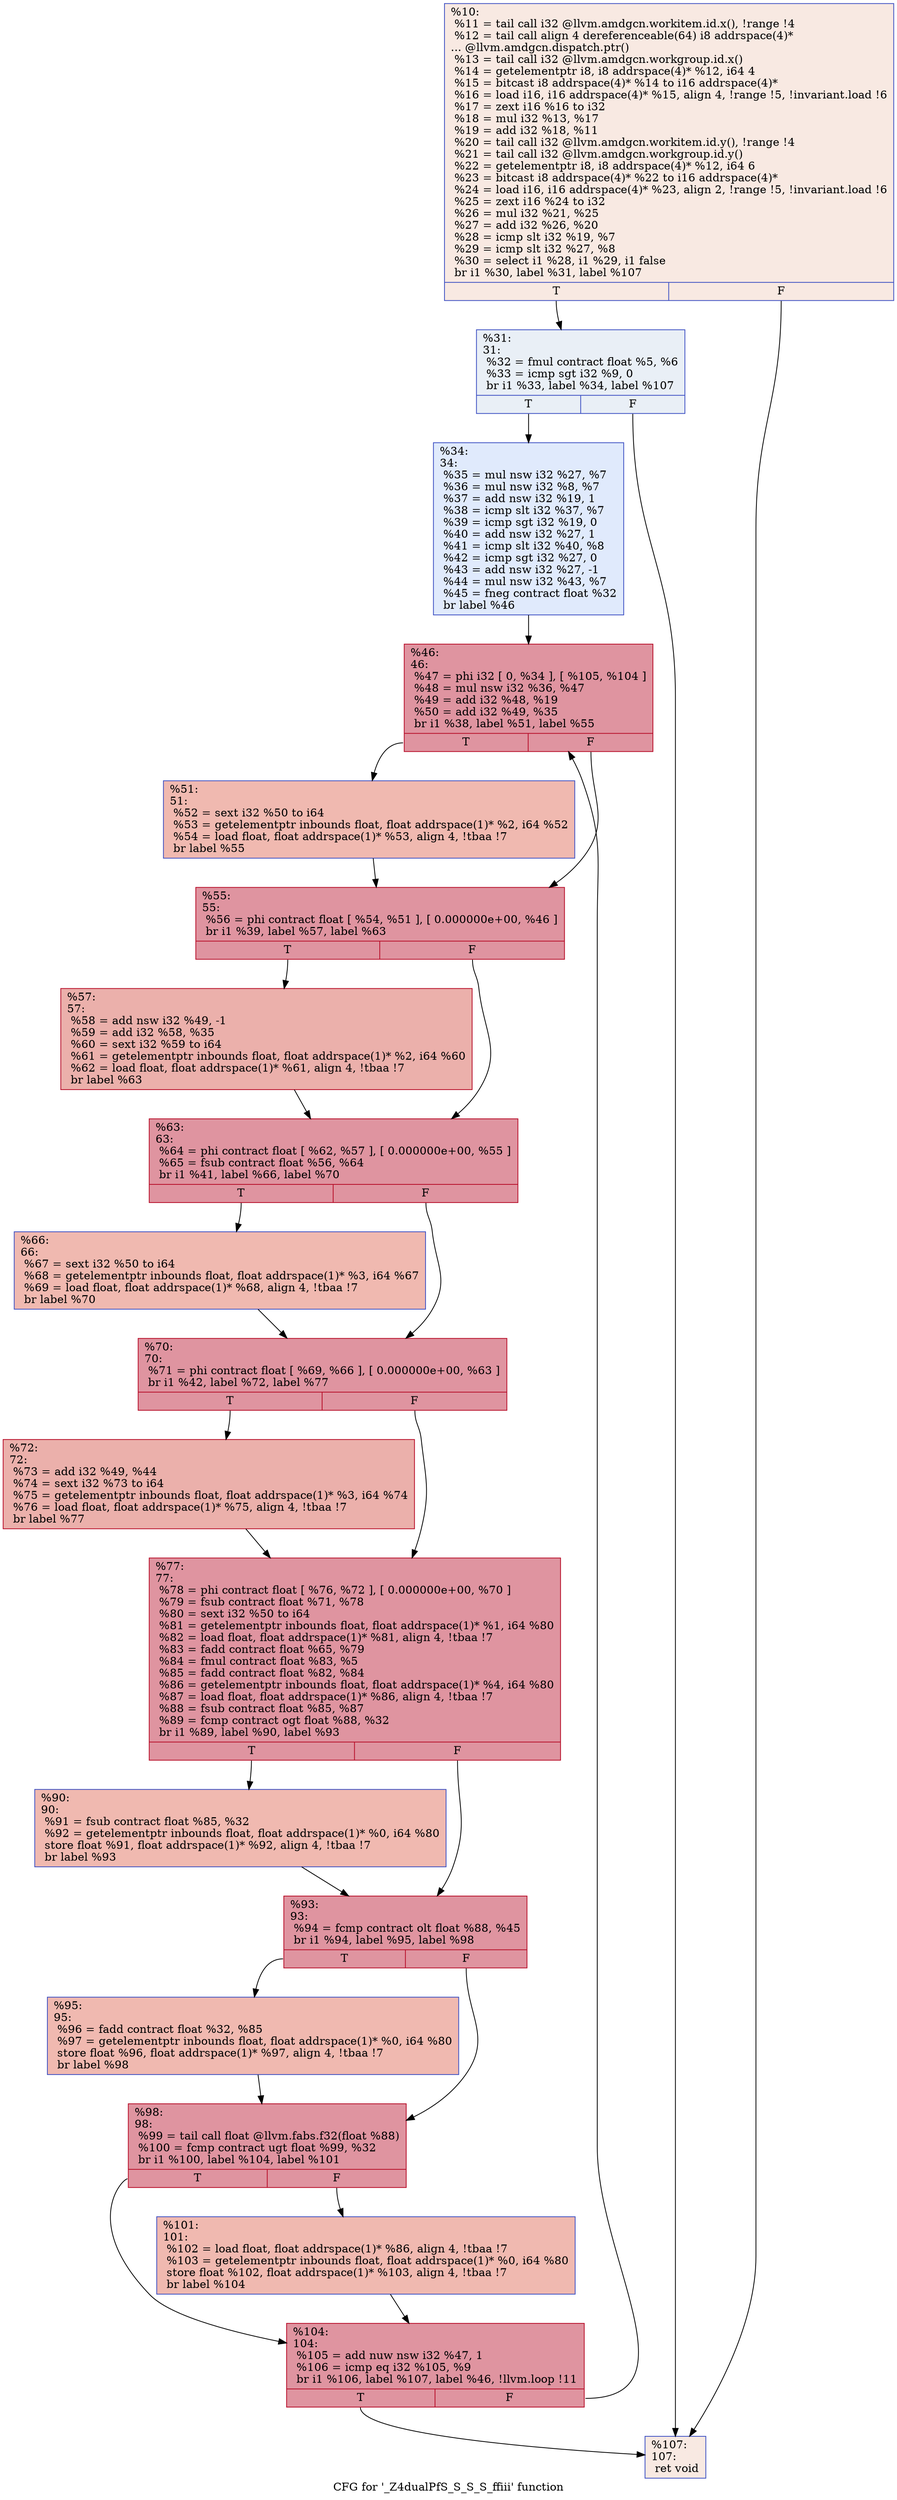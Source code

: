 digraph "CFG for '_Z4dualPfS_S_S_S_ffiii' function" {
	label="CFG for '_Z4dualPfS_S_S_S_ffiii' function";

	Node0x5cb5980 [shape=record,color="#3d50c3ff", style=filled, fillcolor="#efcebd70",label="{%10:\l  %11 = tail call i32 @llvm.amdgcn.workitem.id.x(), !range !4\l  %12 = tail call align 4 dereferenceable(64) i8 addrspace(4)*\l... @llvm.amdgcn.dispatch.ptr()\l  %13 = tail call i32 @llvm.amdgcn.workgroup.id.x()\l  %14 = getelementptr i8, i8 addrspace(4)* %12, i64 4\l  %15 = bitcast i8 addrspace(4)* %14 to i16 addrspace(4)*\l  %16 = load i16, i16 addrspace(4)* %15, align 4, !range !5, !invariant.load !6\l  %17 = zext i16 %16 to i32\l  %18 = mul i32 %13, %17\l  %19 = add i32 %18, %11\l  %20 = tail call i32 @llvm.amdgcn.workitem.id.y(), !range !4\l  %21 = tail call i32 @llvm.amdgcn.workgroup.id.y()\l  %22 = getelementptr i8, i8 addrspace(4)* %12, i64 6\l  %23 = bitcast i8 addrspace(4)* %22 to i16 addrspace(4)*\l  %24 = load i16, i16 addrspace(4)* %23, align 2, !range !5, !invariant.load !6\l  %25 = zext i16 %24 to i32\l  %26 = mul i32 %21, %25\l  %27 = add i32 %26, %20\l  %28 = icmp slt i32 %19, %7\l  %29 = icmp slt i32 %27, %8\l  %30 = select i1 %28, i1 %29, i1 false\l  br i1 %30, label %31, label %107\l|{<s0>T|<s1>F}}"];
	Node0x5cb5980:s0 -> Node0x5cb9fa0;
	Node0x5cb5980:s1 -> Node0x5cba030;
	Node0x5cb9fa0 [shape=record,color="#3d50c3ff", style=filled, fillcolor="#cedaeb70",label="{%31:\l31:                                               \l  %32 = fmul contract float %5, %6\l  %33 = icmp sgt i32 %9, 0\l  br i1 %33, label %34, label %107\l|{<s0>T|<s1>F}}"];
	Node0x5cb9fa0:s0 -> Node0x5cb8290;
	Node0x5cb9fa0:s1 -> Node0x5cba030;
	Node0x5cb8290 [shape=record,color="#3d50c3ff", style=filled, fillcolor="#b9d0f970",label="{%34:\l34:                                               \l  %35 = mul nsw i32 %27, %7\l  %36 = mul nsw i32 %8, %7\l  %37 = add nsw i32 %19, 1\l  %38 = icmp slt i32 %37, %7\l  %39 = icmp sgt i32 %19, 0\l  %40 = add nsw i32 %27, 1\l  %41 = icmp slt i32 %40, %8\l  %42 = icmp sgt i32 %27, 0\l  %43 = add nsw i32 %27, -1\l  %44 = mul nsw i32 %43, %7\l  %45 = fneg contract float %32\l  br label %46\l}"];
	Node0x5cb8290 -> Node0x5cbab30;
	Node0x5cbab30 [shape=record,color="#b70d28ff", style=filled, fillcolor="#b70d2870",label="{%46:\l46:                                               \l  %47 = phi i32 [ 0, %34 ], [ %105, %104 ]\l  %48 = mul nsw i32 %36, %47\l  %49 = add i32 %48, %19\l  %50 = add i32 %49, %35\l  br i1 %38, label %51, label %55\l|{<s0>T|<s1>F}}"];
	Node0x5cbab30:s0 -> Node0x5cbaf10;
	Node0x5cbab30:s1 -> Node0x5cbafa0;
	Node0x5cbaf10 [shape=record,color="#3d50c3ff", style=filled, fillcolor="#de614d70",label="{%51:\l51:                                               \l  %52 = sext i32 %50 to i64\l  %53 = getelementptr inbounds float, float addrspace(1)* %2, i64 %52\l  %54 = load float, float addrspace(1)* %53, align 4, !tbaa !7\l  br label %55\l}"];
	Node0x5cbaf10 -> Node0x5cbafa0;
	Node0x5cbafa0 [shape=record,color="#b70d28ff", style=filled, fillcolor="#b70d2870",label="{%55:\l55:                                               \l  %56 = phi contract float [ %54, %51 ], [ 0.000000e+00, %46 ]\l  br i1 %39, label %57, label %63\l|{<s0>T|<s1>F}}"];
	Node0x5cbafa0:s0 -> Node0x5cbbec0;
	Node0x5cbafa0:s1 -> Node0x5cbbf50;
	Node0x5cbbec0 [shape=record,color="#b70d28ff", style=filled, fillcolor="#d24b4070",label="{%57:\l57:                                               \l  %58 = add nsw i32 %49, -1\l  %59 = add i32 %58, %35\l  %60 = sext i32 %59 to i64\l  %61 = getelementptr inbounds float, float addrspace(1)* %2, i64 %60\l  %62 = load float, float addrspace(1)* %61, align 4, !tbaa !7\l  br label %63\l}"];
	Node0x5cbbec0 -> Node0x5cbbf50;
	Node0x5cbbf50 [shape=record,color="#b70d28ff", style=filled, fillcolor="#b70d2870",label="{%63:\l63:                                               \l  %64 = phi contract float [ %62, %57 ], [ 0.000000e+00, %55 ]\l  %65 = fsub contract float %56, %64\l  br i1 %41, label %66, label %70\l|{<s0>T|<s1>F}}"];
	Node0x5cbbf50:s0 -> Node0x5cba290;
	Node0x5cbbf50:s1 -> Node0x5cba2e0;
	Node0x5cba290 [shape=record,color="#3d50c3ff", style=filled, fillcolor="#de614d70",label="{%66:\l66:                                               \l  %67 = sext i32 %50 to i64\l  %68 = getelementptr inbounds float, float addrspace(1)* %3, i64 %67\l  %69 = load float, float addrspace(1)* %68, align 4, !tbaa !7\l  br label %70\l}"];
	Node0x5cba290 -> Node0x5cba2e0;
	Node0x5cba2e0 [shape=record,color="#b70d28ff", style=filled, fillcolor="#b70d2870",label="{%70:\l70:                                               \l  %71 = phi contract float [ %69, %66 ], [ 0.000000e+00, %63 ]\l  br i1 %42, label %72, label %77\l|{<s0>T|<s1>F}}"];
	Node0x5cba2e0:s0 -> Node0x5cbd110;
	Node0x5cba2e0:s1 -> Node0x5cbd160;
	Node0x5cbd110 [shape=record,color="#b70d28ff", style=filled, fillcolor="#d24b4070",label="{%72:\l72:                                               \l  %73 = add i32 %49, %44\l  %74 = sext i32 %73 to i64\l  %75 = getelementptr inbounds float, float addrspace(1)* %3, i64 %74\l  %76 = load float, float addrspace(1)* %75, align 4, !tbaa !7\l  br label %77\l}"];
	Node0x5cbd110 -> Node0x5cbd160;
	Node0x5cbd160 [shape=record,color="#b70d28ff", style=filled, fillcolor="#b70d2870",label="{%77:\l77:                                               \l  %78 = phi contract float [ %76, %72 ], [ 0.000000e+00, %70 ]\l  %79 = fsub contract float %71, %78\l  %80 = sext i32 %50 to i64\l  %81 = getelementptr inbounds float, float addrspace(1)* %1, i64 %80\l  %82 = load float, float addrspace(1)* %81, align 4, !tbaa !7\l  %83 = fadd contract float %65, %79\l  %84 = fmul contract float %83, %5\l  %85 = fadd contract float %82, %84\l  %86 = getelementptr inbounds float, float addrspace(1)* %4, i64 %80\l  %87 = load float, float addrspace(1)* %86, align 4, !tbaa !7\l  %88 = fsub contract float %85, %87\l  %89 = fcmp contract ogt float %88, %32\l  br i1 %89, label %90, label %93\l|{<s0>T|<s1>F}}"];
	Node0x5cbd160:s0 -> Node0x5cbdb80;
	Node0x5cbd160:s1 -> Node0x5cbdbd0;
	Node0x5cbdb80 [shape=record,color="#3d50c3ff", style=filled, fillcolor="#de614d70",label="{%90:\l90:                                               \l  %91 = fsub contract float %85, %32\l  %92 = getelementptr inbounds float, float addrspace(1)* %0, i64 %80\l  store float %91, float addrspace(1)* %92, align 4, !tbaa !7\l  br label %93\l}"];
	Node0x5cbdb80 -> Node0x5cbdbd0;
	Node0x5cbdbd0 [shape=record,color="#b70d28ff", style=filled, fillcolor="#b70d2870",label="{%93:\l93:                                               \l  %94 = fcmp contract olt float %88, %45\l  br i1 %94, label %95, label %98\l|{<s0>T|<s1>F}}"];
	Node0x5cbdbd0:s0 -> Node0x5cbdf90;
	Node0x5cbdbd0:s1 -> Node0x5cbdfe0;
	Node0x5cbdf90 [shape=record,color="#3d50c3ff", style=filled, fillcolor="#de614d70",label="{%95:\l95:                                               \l  %96 = fadd contract float %32, %85\l  %97 = getelementptr inbounds float, float addrspace(1)* %0, i64 %80\l  store float %96, float addrspace(1)* %97, align 4, !tbaa !7\l  br label %98\l}"];
	Node0x5cbdf90 -> Node0x5cbdfe0;
	Node0x5cbdfe0 [shape=record,color="#b70d28ff", style=filled, fillcolor="#b70d2870",label="{%98:\l98:                                               \l  %99 = tail call float @llvm.fabs.f32(float %88)\l  %100 = fcmp contract ugt float %99, %32\l  br i1 %100, label %104, label %101\l|{<s0>T|<s1>F}}"];
	Node0x5cbdfe0:s0 -> Node0x5cbac20;
	Node0x5cbdfe0:s1 -> Node0x5cbe520;
	Node0x5cbe520 [shape=record,color="#3d50c3ff", style=filled, fillcolor="#de614d70",label="{%101:\l101:                                              \l  %102 = load float, float addrspace(1)* %86, align 4, !tbaa !7\l  %103 = getelementptr inbounds float, float addrspace(1)* %0, i64 %80\l  store float %102, float addrspace(1)* %103, align 4, !tbaa !7\l  br label %104\l}"];
	Node0x5cbe520 -> Node0x5cbac20;
	Node0x5cbac20 [shape=record,color="#b70d28ff", style=filled, fillcolor="#b70d2870",label="{%104:\l104:                                              \l  %105 = add nuw nsw i32 %47, 1\l  %106 = icmp eq i32 %105, %9\l  br i1 %106, label %107, label %46, !llvm.loop !11\l|{<s0>T|<s1>F}}"];
	Node0x5cbac20:s0 -> Node0x5cba030;
	Node0x5cbac20:s1 -> Node0x5cbab30;
	Node0x5cba030 [shape=record,color="#3d50c3ff", style=filled, fillcolor="#efcebd70",label="{%107:\l107:                                              \l  ret void\l}"];
}
